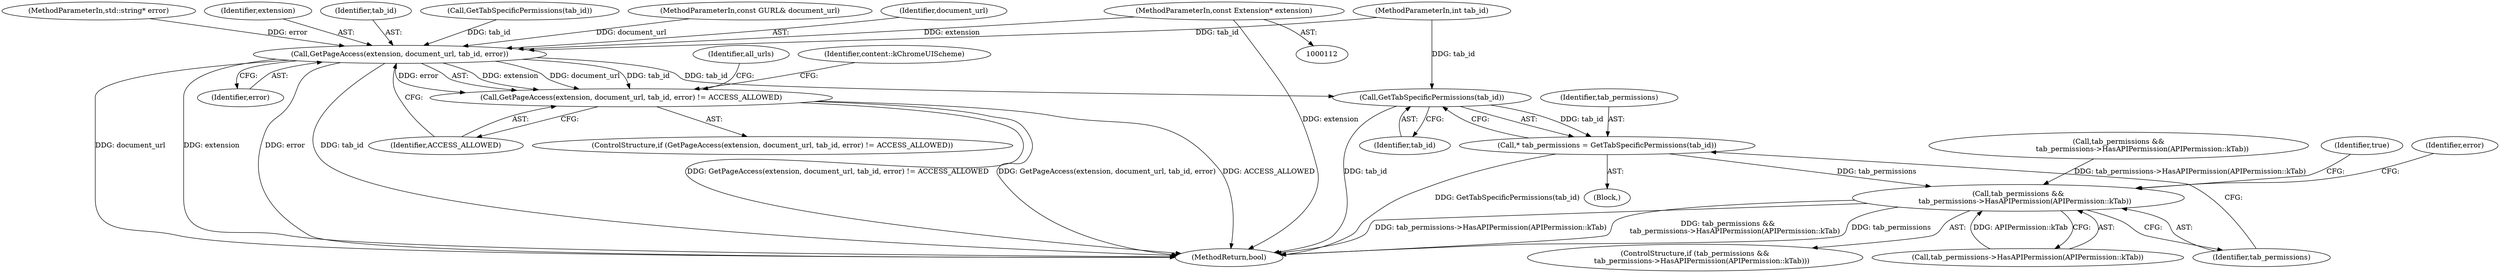 digraph "0_Chrome_0aca6bc05a263ea9eafee515fc6ba14da94c1964_5@pointer" {
"1000114" [label="(MethodParameterIn,const Extension* extension)"];
"1000137" [label="(Call,GetPageAccess(extension, document_url, tab_id, error))"];
"1000136" [label="(Call,GetPageAccess(extension, document_url, tab_id, error) != ACCESS_ALLOWED)"];
"1000172" [label="(Call,GetTabSpecificPermissions(tab_id))"];
"1000170" [label="(Call,* tab_permissions = GetTabSpecificPermissions(tab_id))"];
"1000175" [label="(Call,tab_permissions &&\n      tab_permissions->HasAPIPermission(APIPermission::kTab))"];
"1000114" [label="(MethodParameterIn,const Extension* extension)"];
"1000127" [label="(Call,GetTabSpecificPermissions(tab_id))"];
"1000115" [label="(MethodParameterIn,int tab_id)"];
"1000117" [label="(Block,)"];
"1000183" [label="(Identifier,error)"];
"1000137" [label="(Call,GetPageAccess(extension, document_url, tab_id, error))"];
"1000113" [label="(MethodParameterIn,const GURL& document_url)"];
"1000135" [label="(ControlStructure,if (GetPageAccess(extension, document_url, tab_id, error) != ACCESS_ALLOWED))"];
"1000139" [label="(Identifier,document_url)"];
"1000131" [label="(Call,tab_permissions &&\n                     tab_permissions->HasAPIPermission(APIPermission::kTab))"];
"1000142" [label="(Identifier,ACCESS_ALLOWED)"];
"1000136" [label="(Call,GetPageAccess(extension, document_url, tab_id, error) != ACCESS_ALLOWED)"];
"1000166" [label="(Identifier,all_urls)"];
"1000181" [label="(Identifier,true)"];
"1000174" [label="(ControlStructure,if (tab_permissions &&\n      tab_permissions->HasAPIPermission(APIPermission::kTab)))"];
"1000170" [label="(Call,* tab_permissions = GetTabSpecificPermissions(tab_id))"];
"1000147" [label="(Identifier,content::kChromeUIScheme)"];
"1000190" [label="(MethodReturn,bool)"];
"1000177" [label="(Call,tab_permissions->HasAPIPermission(APIPermission::kTab))"];
"1000116" [label="(MethodParameterIn,std::string* error)"];
"1000176" [label="(Identifier,tab_permissions)"];
"1000138" [label="(Identifier,extension)"];
"1000173" [label="(Identifier,tab_id)"];
"1000171" [label="(Identifier,tab_permissions)"];
"1000172" [label="(Call,GetTabSpecificPermissions(tab_id))"];
"1000175" [label="(Call,tab_permissions &&\n      tab_permissions->HasAPIPermission(APIPermission::kTab))"];
"1000141" [label="(Identifier,error)"];
"1000140" [label="(Identifier,tab_id)"];
"1000114" -> "1000112"  [label="AST: "];
"1000114" -> "1000190"  [label="DDG: extension"];
"1000114" -> "1000137"  [label="DDG: extension"];
"1000137" -> "1000136"  [label="AST: "];
"1000137" -> "1000141"  [label="CFG: "];
"1000138" -> "1000137"  [label="AST: "];
"1000139" -> "1000137"  [label="AST: "];
"1000140" -> "1000137"  [label="AST: "];
"1000141" -> "1000137"  [label="AST: "];
"1000142" -> "1000137"  [label="CFG: "];
"1000137" -> "1000190"  [label="DDG: error"];
"1000137" -> "1000190"  [label="DDG: document_url"];
"1000137" -> "1000190"  [label="DDG: tab_id"];
"1000137" -> "1000190"  [label="DDG: extension"];
"1000137" -> "1000136"  [label="DDG: extension"];
"1000137" -> "1000136"  [label="DDG: document_url"];
"1000137" -> "1000136"  [label="DDG: tab_id"];
"1000137" -> "1000136"  [label="DDG: error"];
"1000113" -> "1000137"  [label="DDG: document_url"];
"1000127" -> "1000137"  [label="DDG: tab_id"];
"1000115" -> "1000137"  [label="DDG: tab_id"];
"1000116" -> "1000137"  [label="DDG: error"];
"1000137" -> "1000172"  [label="DDG: tab_id"];
"1000136" -> "1000135"  [label="AST: "];
"1000136" -> "1000142"  [label="CFG: "];
"1000142" -> "1000136"  [label="AST: "];
"1000147" -> "1000136"  [label="CFG: "];
"1000166" -> "1000136"  [label="CFG: "];
"1000136" -> "1000190"  [label="DDG: ACCESS_ALLOWED"];
"1000136" -> "1000190"  [label="DDG: GetPageAccess(extension, document_url, tab_id, error) != ACCESS_ALLOWED"];
"1000136" -> "1000190"  [label="DDG: GetPageAccess(extension, document_url, tab_id, error)"];
"1000172" -> "1000170"  [label="AST: "];
"1000172" -> "1000173"  [label="CFG: "];
"1000173" -> "1000172"  [label="AST: "];
"1000170" -> "1000172"  [label="CFG: "];
"1000172" -> "1000190"  [label="DDG: tab_id"];
"1000172" -> "1000170"  [label="DDG: tab_id"];
"1000115" -> "1000172"  [label="DDG: tab_id"];
"1000170" -> "1000117"  [label="AST: "];
"1000171" -> "1000170"  [label="AST: "];
"1000176" -> "1000170"  [label="CFG: "];
"1000170" -> "1000190"  [label="DDG: GetTabSpecificPermissions(tab_id)"];
"1000170" -> "1000175"  [label="DDG: tab_permissions"];
"1000175" -> "1000174"  [label="AST: "];
"1000175" -> "1000176"  [label="CFG: "];
"1000175" -> "1000177"  [label="CFG: "];
"1000176" -> "1000175"  [label="AST: "];
"1000177" -> "1000175"  [label="AST: "];
"1000181" -> "1000175"  [label="CFG: "];
"1000183" -> "1000175"  [label="CFG: "];
"1000175" -> "1000190"  [label="DDG: tab_permissions"];
"1000175" -> "1000190"  [label="DDG: tab_permissions->HasAPIPermission(APIPermission::kTab)"];
"1000175" -> "1000190"  [label="DDG: tab_permissions &&\n      tab_permissions->HasAPIPermission(APIPermission::kTab)"];
"1000131" -> "1000175"  [label="DDG: tab_permissions->HasAPIPermission(APIPermission::kTab)"];
"1000177" -> "1000175"  [label="DDG: APIPermission::kTab"];
}
